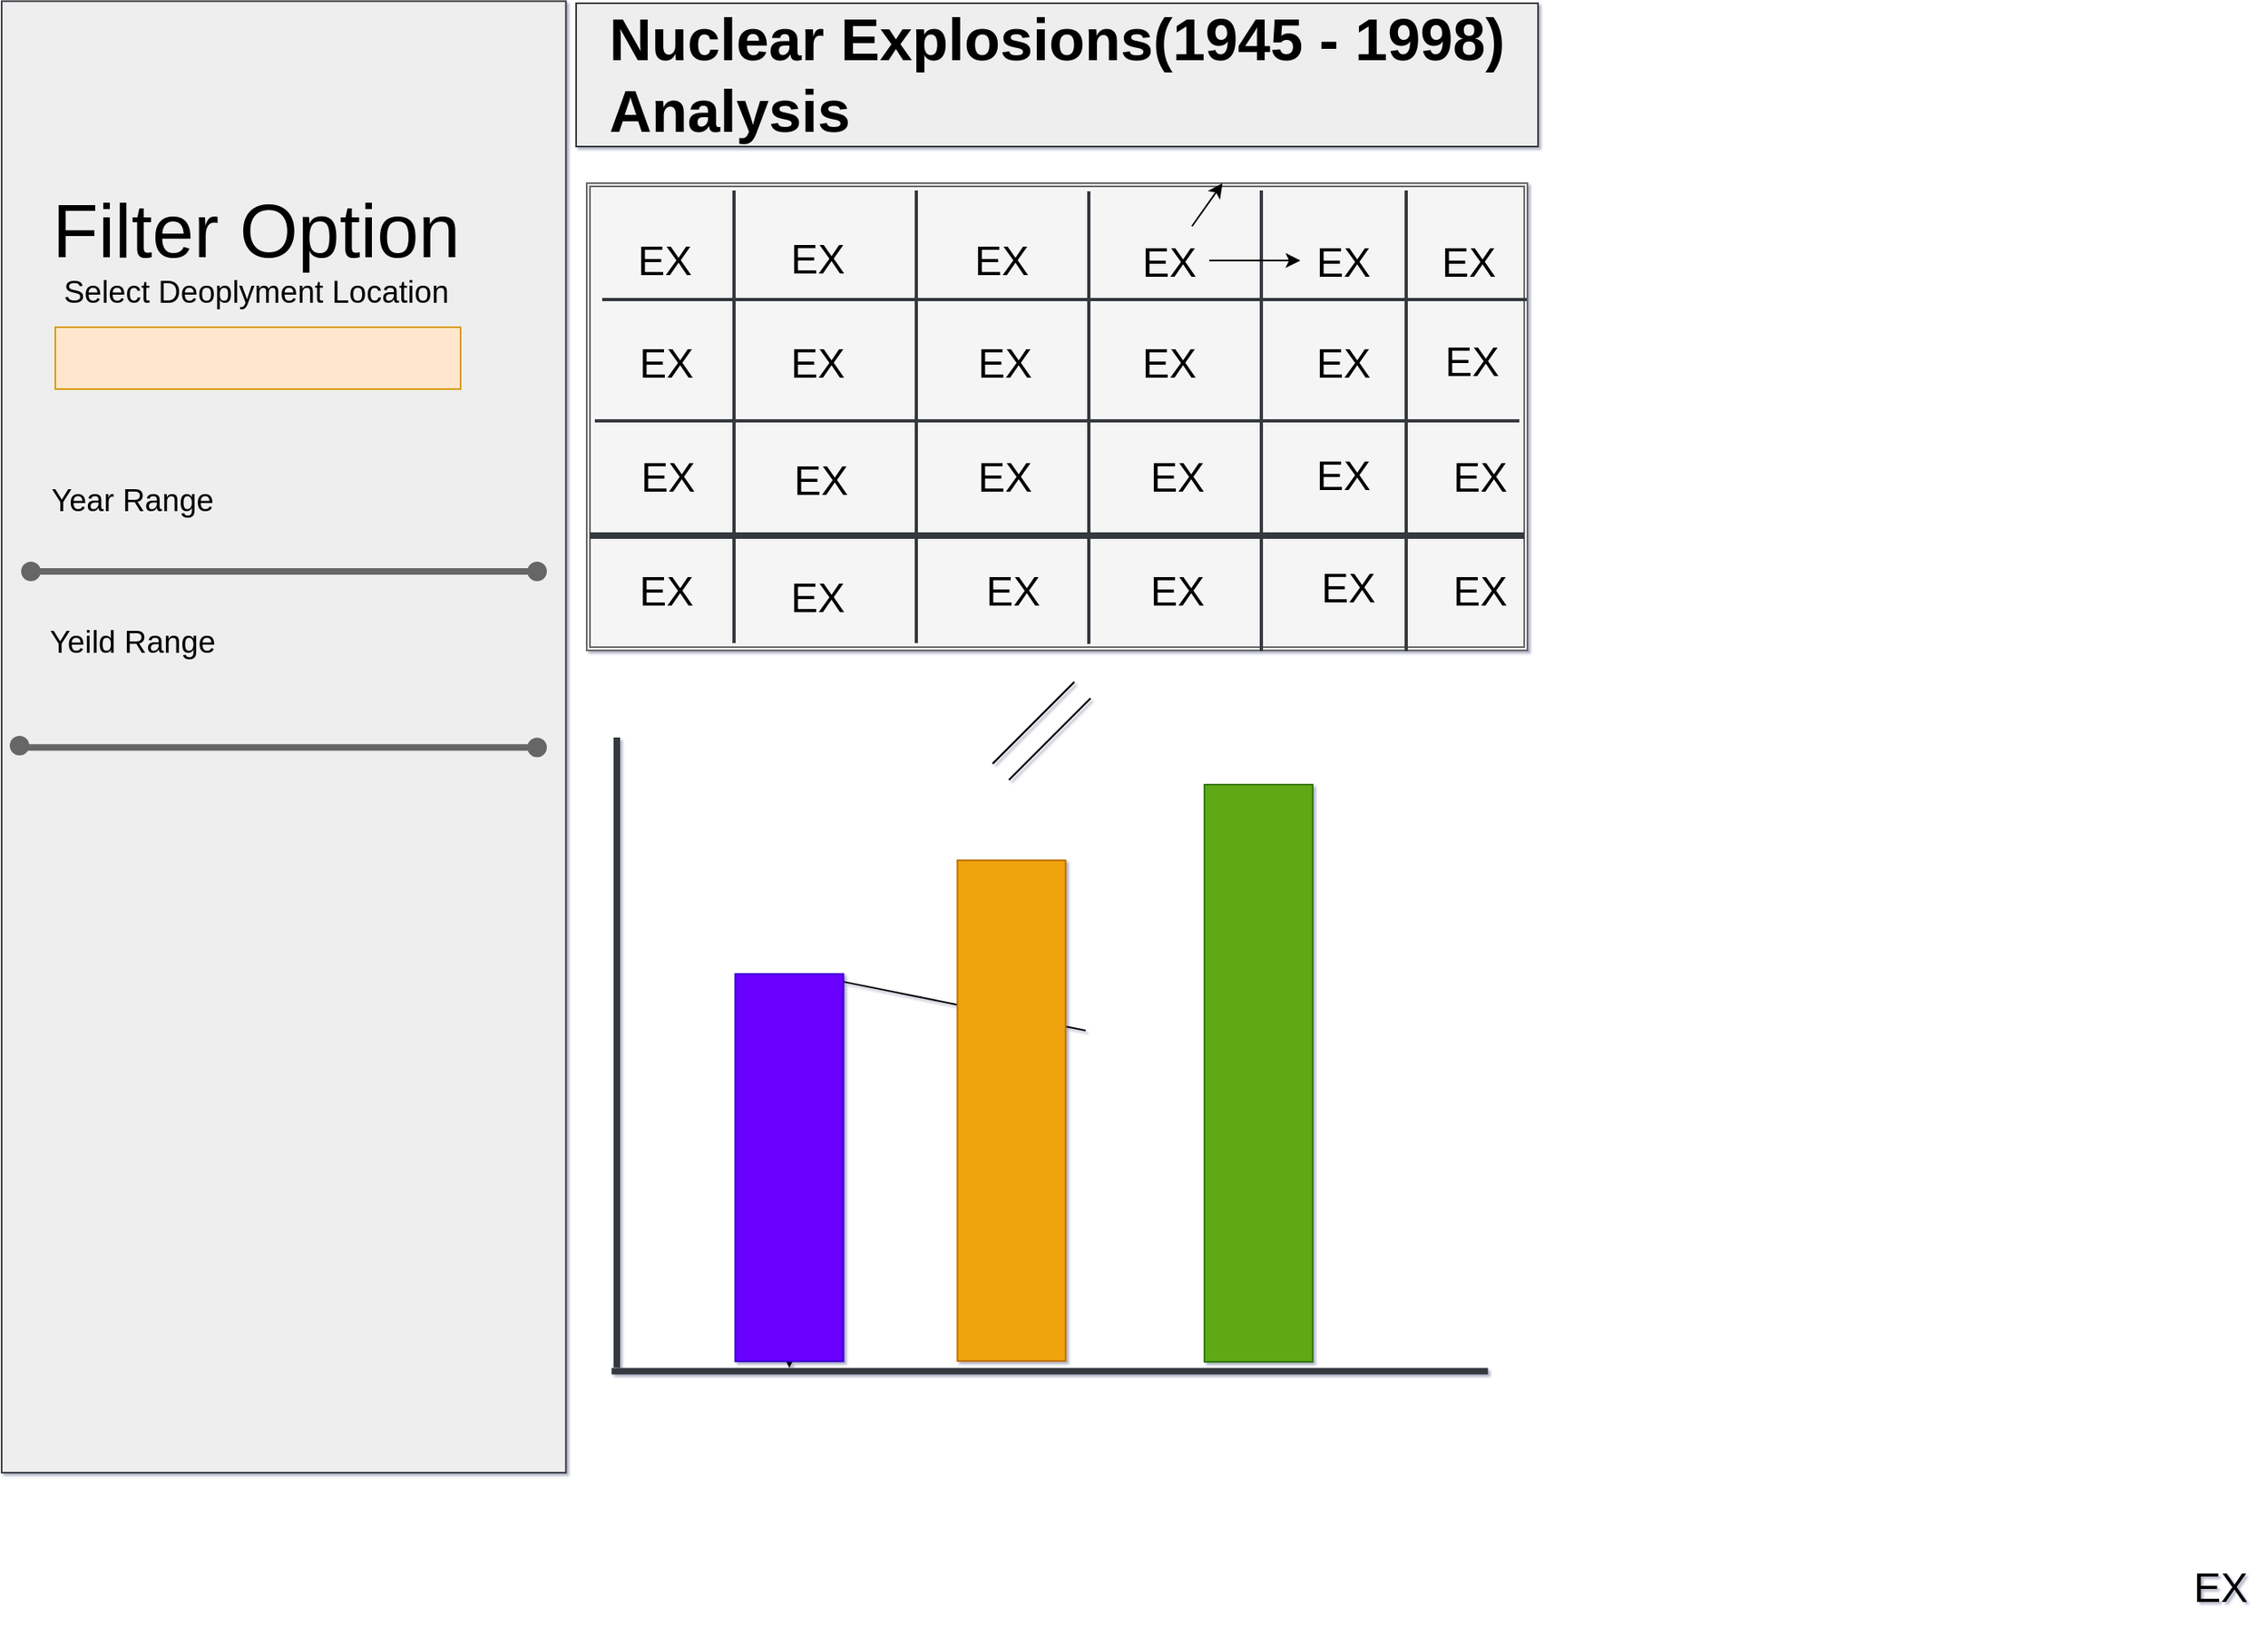 <mxfile>
    <diagram id="cPt0Zd0QXZBpOCjW044m" name="Page-1">
        <mxGraphModel dx="1903" dy="1800" grid="0" gridSize="10" guides="1" tooltips="1" connect="1" arrows="1" fold="1" page="1" pageScale="1" pageWidth="827" pageHeight="1169" background="#ffffff" math="0" shadow="1">
            <root>
                <mxCell id="0"/>
                <mxCell id="1" parent="0"/>
                <mxCell id="2" value="" style="rounded=0;whiteSpace=wrap;html=1;fillColor=#eeeeee;strokeColor=#36393d;rotation=90;fontColor=#FFFFFF;" parent="1" vertex="1">
                    <mxGeometry x="-419.55" y="277.31" width="903.87" height="346.69" as="geometry"/>
                </mxCell>
                <mxCell id="5" value="&lt;font color=&quot;#000000&quot; style=&quot;font-size: 36px;&quot;&gt;Nuclear Explosions(1945 - 1998)&lt;br style=&quot;font-size: 36px;&quot;&gt;&lt;div style=&quot;text-align: left; font-size: 36px;&quot;&gt;&lt;span style=&quot;background-color: initial; font-size: 36px;&quot;&gt;Analysis&lt;/span&gt;&lt;/div&gt;&lt;/font&gt;" style="whiteSpace=wrap;html=1;fillColor=#eeeeee;strokeColor=#36393d;fontSize=36;fontStyle=1" parent="1" vertex="1">
                    <mxGeometry x="212" width="591" height="88" as="geometry"/>
                </mxCell>
                <mxCell id="18" value="" style="shape=ext;double=1;rounded=0;whiteSpace=wrap;html=1;fontSize=25;fillColor=#f5f5f5;fontColor=#333333;strokeColor=#666666;" parent="1" vertex="1">
                    <mxGeometry x="218.5" y="110.5" width="578" height="287" as="geometry"/>
                </mxCell>
                <mxCell id="21" value="" style="endArrow=none;html=1;fontSize=25;" parent="1" edge="1">
                    <mxGeometry width="50" height="50" relative="1" as="geometry">
                        <mxPoint x="468" y="467" as="sourcePoint"/>
                        <mxPoint x="518" y="417" as="targetPoint"/>
                    </mxGeometry>
                </mxCell>
                <mxCell id="22" value="" style="endArrow=none;html=1;fontSize=25;" parent="1" edge="1">
                    <mxGeometry width="50" height="50" relative="1" as="geometry">
                        <mxPoint x="468" y="467" as="sourcePoint"/>
                        <mxPoint x="518" y="417" as="targetPoint"/>
                    </mxGeometry>
                </mxCell>
                <mxCell id="38" value="" style="endArrow=none;html=1;fontSize=25;" parent="1" edge="1">
                    <mxGeometry width="50" height="50" relative="1" as="geometry">
                        <mxPoint x="468" y="467" as="sourcePoint"/>
                        <mxPoint x="518" y="417" as="targetPoint"/>
                    </mxGeometry>
                </mxCell>
                <mxCell id="40" value="" style="line;strokeWidth=2;direction=south;html=1;fontSize=25;fillColor=#eeeeee;strokeColor=#36393d;" parent="1" vertex="1">
                    <mxGeometry x="304" y="115" width="10" height="278" as="geometry"/>
                </mxCell>
                <mxCell id="41" value="" style="line;strokeWidth=2;direction=south;html=1;fontSize=25;fillColor=#eeeeee;strokeColor=#36393d;" parent="1" vertex="1">
                    <mxGeometry x="416" y="115" width="10" height="278" as="geometry"/>
                </mxCell>
                <mxCell id="42" value="" style="line;strokeWidth=2;direction=south;html=1;fontSize=25;fillColor=#eeeeee;strokeColor=#36393d;" parent="1" vertex="1">
                    <mxGeometry x="522" y="115.5" width="10" height="278" as="geometry"/>
                </mxCell>
                <mxCell id="43" value="" style="line;strokeWidth=2;direction=south;html=1;fontSize=25;fillColor=#eeeeee;strokeColor=#36393d;" parent="1" vertex="1">
                    <mxGeometry x="628" y="115" width="10" height="283" as="geometry"/>
                </mxCell>
                <mxCell id="44" value="" style="line;strokeWidth=2;direction=south;html=1;fontSize=25;fillColor=#eeeeee;strokeColor=#36393d;" parent="1" vertex="1">
                    <mxGeometry x="717" y="115" width="10" height="283" as="geometry"/>
                </mxCell>
                <mxCell id="45" value="" style="line;strokeWidth=2;direction=south;html=1;fontSize=25;fillColor=#eeeeee;strokeColor=#36393d;rotation=90;" parent="1" vertex="1">
                    <mxGeometry x="507" y="-102" width="10" height="568" as="geometry"/>
                </mxCell>
                <mxCell id="47" value="EX" style="text;html=1;align=center;verticalAlign=middle;resizable=0;points=[];autosize=1;strokeColor=none;fillColor=none;fontSize=25;fontColor=#000000;" parent="1" vertex="1">
                    <mxGeometry x="240" y="136" width="51" height="42" as="geometry"/>
                </mxCell>
                <mxCell id="48" value="EX" style="text;html=1;align=center;verticalAlign=middle;resizable=0;points=[];autosize=1;strokeColor=none;fillColor=none;fontSize=25;fontColor=#000000;" parent="1" vertex="1">
                    <mxGeometry x="334" y="135" width="51" height="42" as="geometry"/>
                </mxCell>
                <mxCell id="49" value="EX" style="text;html=1;align=center;verticalAlign=middle;resizable=0;points=[];autosize=1;strokeColor=none;fillColor=none;fontSize=25;fontColor=#000000;" parent="1" vertex="1">
                    <mxGeometry x="447" y="136" width="51" height="42" as="geometry"/>
                </mxCell>
                <mxCell id="53" value="" style="edgeStyle=none;html=1;fontSize=25;fontColor=#000000;" parent="1" source="50" target="51" edge="1">
                    <mxGeometry relative="1" as="geometry"/>
                </mxCell>
                <mxCell id="55" style="edgeStyle=none;html=1;fontSize=25;fontColor=#000000;" parent="1" source="50" target="18" edge="1">
                    <mxGeometry relative="1" as="geometry"/>
                </mxCell>
                <mxCell id="50" value="EX" style="text;html=1;align=center;verticalAlign=middle;resizable=0;points=[];autosize=1;strokeColor=none;fillColor=none;fontSize=25;fontColor=#000000;" parent="1" vertex="1">
                    <mxGeometry x="550" y="137" width="51" height="42" as="geometry"/>
                </mxCell>
                <mxCell id="51" value="EX" style="text;html=1;align=center;verticalAlign=middle;resizable=0;points=[];autosize=1;strokeColor=none;fillColor=none;fontSize=25;fontColor=#000000;" parent="1" vertex="1">
                    <mxGeometry x="657" y="137" width="51" height="42" as="geometry"/>
                </mxCell>
                <mxCell id="52" value="EX" style="text;html=1;align=center;verticalAlign=middle;resizable=0;points=[];autosize=1;strokeColor=none;fillColor=none;fontSize=25;fontColor=#000000;" parent="1" vertex="1">
                    <mxGeometry x="734" y="137" width="51" height="42" as="geometry"/>
                </mxCell>
                <mxCell id="54" value="&lt;span style=&quot;color: rgba(0, 0, 0, 0); font-family: monospace; font-size: 0px; text-align: start; background-color: rgb(42, 37, 47);&quot;&gt;%3CmxGraphModel%3E%3Croot%3E%3CmxCell%20id%3D%220%22%2F%3E%3CmxCell%20id%3D%221%22%20parent%3D%220%22%2F%3E%3CmxCell%20id%3D%222%22%20value%3D%22%22%20style%3D%22line%3BstrokeWidth%3D2%3Bdirection%3Dsouth%3Bhtml%3D1%3BfontSize%3D25%3BfillColor%3D%23eeeeee%3BstrokeColor%3D%2336393d%3Brotation%3D90%3B%22%20vertex%3D%221%22%20parent%3D%221%22%3E%3CmxGeometry%20x%3D%22507%22%20y%3D%22-102%22%20width%3D%2210%22%20height%3D%22568%22%20as%3D%22geometry%22%2F%3E%3C%2FmxCell%3E%3C%2Froot%3E%3C%2FmxGraphModel%3E&lt;/span&gt;" style="line;strokeWidth=2;direction=south;html=1;fontSize=25;fillColor=#eeeeee;strokeColor=#36393d;rotation=90;" parent="1" vertex="1">
                    <mxGeometry x="436" y="-27.5" width="143" height="568" as="geometry"/>
                </mxCell>
                <mxCell id="56" value="" style="line;strokeWidth=4;direction=south;html=1;perimeter=backbonePerimeter;points=[];outlineConnect=0;labelBackgroundColor=#FFCCE6;fontSize=25;fillColor=#eeeeee;strokeColor=#36393d;rotation=90;" parent="1" vertex="1">
                    <mxGeometry x="502.5" y="40" width="10" height="574" as="geometry"/>
                </mxCell>
                <mxCell id="57" value="EX" style="text;html=1;align=center;verticalAlign=middle;resizable=0;points=[];autosize=1;strokeColor=none;fillColor=none;fontSize=25;fontColor=#000000;" parent="1" vertex="1">
                    <mxGeometry x="241" y="199" width="51" height="42" as="geometry"/>
                </mxCell>
                <mxCell id="58" value="EX" style="text;html=1;align=center;verticalAlign=middle;resizable=0;points=[];autosize=1;strokeColor=none;fillColor=none;fontSize=25;fontColor=#000000;" parent="1" vertex="1">
                    <mxGeometry x="242" y="269" width="51" height="42" as="geometry"/>
                </mxCell>
                <mxCell id="59" value="EX" style="text;html=1;align=center;verticalAlign=middle;resizable=0;points=[];autosize=1;strokeColor=none;fillColor=none;fontSize=25;fontColor=#000000;" parent="1" vertex="1">
                    <mxGeometry x="241" y="339" width="51" height="42" as="geometry"/>
                </mxCell>
                <mxCell id="60" value="EX" style="text;html=1;align=center;verticalAlign=middle;resizable=0;points=[];autosize=1;strokeColor=none;fillColor=none;fontSize=25;fontColor=#000000;" parent="1" vertex="1">
                    <mxGeometry x="334" y="199" width="51" height="42" as="geometry"/>
                </mxCell>
                <mxCell id="61" value="EX" style="text;html=1;align=center;verticalAlign=middle;resizable=0;points=[];autosize=1;strokeColor=none;fillColor=none;fontSize=25;fontColor=#000000;" parent="1" vertex="1">
                    <mxGeometry x="449" y="199" width="51" height="42" as="geometry"/>
                </mxCell>
                <mxCell id="62" value="EX" style="text;html=1;align=center;verticalAlign=middle;resizable=0;points=[];autosize=1;strokeColor=none;fillColor=none;fontSize=25;fontColor=#000000;" parent="1" vertex="1">
                    <mxGeometry x="550" y="199" width="51" height="42" as="geometry"/>
                </mxCell>
                <mxCell id="63" value="EX" style="text;html=1;align=center;verticalAlign=middle;resizable=0;points=[];autosize=1;strokeColor=none;fillColor=none;fontSize=25;fontColor=#000000;" parent="1" vertex="1">
                    <mxGeometry x="657" y="199" width="51" height="42" as="geometry"/>
                </mxCell>
                <mxCell id="64" value="EX" style="text;html=1;align=center;verticalAlign=middle;resizable=0;points=[];autosize=1;strokeColor=none;fillColor=none;fontSize=25;fontColor=#000000;" parent="1" vertex="1">
                    <mxGeometry x="736" y="198" width="51" height="42" as="geometry"/>
                </mxCell>
                <mxCell id="65" value="" style="endArrow=none;html=1;fontSize=25;" parent="1" edge="1">
                    <mxGeometry width="50" height="50" relative="1" as="geometry">
                        <mxPoint x="478" y="477" as="sourcePoint"/>
                        <mxPoint x="528" y="427" as="targetPoint"/>
                    </mxGeometry>
                </mxCell>
                <mxCell id="66" value="" style="endArrow=none;html=1;fontSize=25;" parent="1" edge="1">
                    <mxGeometry width="50" height="50" relative="1" as="geometry">
                        <mxPoint x="478" y="477" as="sourcePoint"/>
                        <mxPoint x="528" y="427" as="targetPoint"/>
                    </mxGeometry>
                </mxCell>
                <mxCell id="68" value="EX" style="text;html=1;align=center;verticalAlign=middle;resizable=0;points=[];autosize=1;strokeColor=none;fillColor=none;fontSize=25;fontColor=#000000;" parent="1" vertex="1">
                    <mxGeometry x="1196" y="951" width="51" height="42" as="geometry"/>
                </mxCell>
                <mxCell id="69" value="EX" style="text;html=1;align=center;verticalAlign=middle;resizable=0;points=[];autosize=1;strokeColor=none;fillColor=none;fontSize=25;fontColor=#000000;" parent="1" vertex="1">
                    <mxGeometry x="449" y="269" width="51" height="42" as="geometry"/>
                </mxCell>
                <mxCell id="70" value="EX" style="text;html=1;align=center;verticalAlign=middle;resizable=0;points=[];autosize=1;strokeColor=none;fillColor=none;fontSize=25;fontColor=#000000;" parent="1" vertex="1">
                    <mxGeometry x="555" y="269" width="51" height="42" as="geometry"/>
                </mxCell>
                <mxCell id="71" value="EX" style="text;html=1;align=center;verticalAlign=middle;resizable=0;points=[];autosize=1;strokeColor=none;fillColor=none;fontSize=25;fontColor=#000000;" parent="1" vertex="1">
                    <mxGeometry x="657" y="268" width="51" height="42" as="geometry"/>
                </mxCell>
                <mxCell id="72" value="EX" style="text;html=1;align=center;verticalAlign=middle;resizable=0;points=[];autosize=1;strokeColor=none;fillColor=none;fontSize=25;fontColor=#000000;" parent="1" vertex="1">
                    <mxGeometry x="741" y="269" width="51" height="42" as="geometry"/>
                </mxCell>
                <mxCell id="74" value="EX" style="text;html=1;align=center;verticalAlign=middle;resizable=0;points=[];autosize=1;strokeColor=none;fillColor=none;fontSize=25;fontColor=#000000;" parent="1" vertex="1">
                    <mxGeometry x="336" y="271" width="51" height="42" as="geometry"/>
                </mxCell>
                <mxCell id="75" value="EX" style="text;html=1;align=center;verticalAlign=middle;resizable=0;points=[];autosize=1;strokeColor=none;fillColor=none;fontSize=25;fontColor=#000000;" parent="1" vertex="1">
                    <mxGeometry x="660" y="337" width="51" height="42" as="geometry"/>
                </mxCell>
                <mxCell id="76" value="EX" style="text;html=1;align=center;verticalAlign=middle;resizable=0;points=[];autosize=1;strokeColor=none;fillColor=none;fontSize=25;fontColor=#000000;" parent="1" vertex="1">
                    <mxGeometry x="555" y="339" width="51" height="42" as="geometry"/>
                </mxCell>
                <mxCell id="77" value="EX" style="text;html=1;align=center;verticalAlign=middle;resizable=0;points=[];autosize=1;strokeColor=none;fillColor=none;fontSize=25;fontColor=#000000;" parent="1" vertex="1">
                    <mxGeometry x="454" y="339" width="51" height="42" as="geometry"/>
                </mxCell>
                <mxCell id="78" value="EX" style="text;html=1;align=center;verticalAlign=middle;resizable=0;points=[];autosize=1;strokeColor=none;fillColor=none;fontSize=25;fontColor=#000000;" parent="1" vertex="1">
                    <mxGeometry x="334" y="343" width="51" height="42" as="geometry"/>
                </mxCell>
                <mxCell id="79" value="EX" style="text;html=1;align=center;verticalAlign=middle;resizable=0;points=[];autosize=1;strokeColor=none;fillColor=none;fontSize=25;fontColor=#000000;" parent="1" vertex="1">
                    <mxGeometry x="741" y="339" width="51" height="42" as="geometry"/>
                </mxCell>
                <mxCell id="81" value="" style="line;strokeWidth=4;direction=south;html=1;perimeter=backbonePerimeter;points=[];outlineConnect=0;labelBackgroundColor=#FFCCE6;fontSize=25;fillColor=#eeeeee;strokeColor=#36393d;" parent="1" vertex="1">
                    <mxGeometry x="232" y="451" width="10" height="387" as="geometry"/>
                </mxCell>
                <mxCell id="82" value="" style="line;strokeWidth=4;direction=south;html=1;perimeter=backbonePerimeter;points=[];outlineConnect=0;labelBackgroundColor=#FFCCE6;fontSize=25;fillColor=#eeeeee;strokeColor=#36393d;rotation=90;" parent="1" vertex="1">
                    <mxGeometry x="498" y="571" width="10" height="538.5" as="geometry"/>
                </mxCell>
                <mxCell id="86" value="" style="endArrow=none;html=1;fontSize=25;" parent="1" edge="1">
                    <mxGeometry width="50" height="50" relative="1" as="geometry">
                        <mxPoint x="525" y="631" as="sourcePoint"/>
                        <mxPoint x="358.25" y="597.432" as="targetPoint"/>
                    </mxGeometry>
                </mxCell>
                <mxCell id="105" value="" style="edgeStyle=none;html=1;fontSize=25;fontColor=#000000;" parent="1" source="97" target="82" edge="1">
                    <mxGeometry relative="1" as="geometry"/>
                </mxCell>
                <mxCell id="97" value="" style="rounded=0;whiteSpace=wrap;html=1;labelBackgroundColor=#FFCCE6;fontSize=25;rotation=90;fillColor=#6a00ff;strokeColor=#3700CC;fontColor=#ffffff;" parent="1" vertex="1">
                    <mxGeometry x="224" y="682" width="238" height="66.5" as="geometry"/>
                </mxCell>
                <mxCell id="98" value="" style="rounded=0;whiteSpace=wrap;html=1;labelBackgroundColor=#FFCCE6;fontSize=25;rotation=90;fillColor=#f0a30a;strokeColor=#BD7000;fontColor=#000000;" parent="1" vertex="1">
                    <mxGeometry x="325.72" y="647" width="307.57" height="66.5" as="geometry"/>
                </mxCell>
                <mxCell id="99" value="" style="rounded=0;whiteSpace=wrap;html=1;labelBackgroundColor=#FFCCE6;fontSize=25;rotation=90;fillColor=#60a917;strokeColor=#2D7600;fontColor=#ffffff;" parent="1" vertex="1">
                    <mxGeometry x="454" y="624" width="354.57" height="66.5" as="geometry"/>
                </mxCell>
                <mxCell id="107" value="Filter Option" style="text;html=1;align=center;verticalAlign=middle;resizable=0;points=[];autosize=1;strokeColor=none;fillColor=none;fontSize=46;fontColor=#000000;" parent="1" vertex="1">
                    <mxGeometry x="-120" y="106" width="269" height="67" as="geometry"/>
                </mxCell>
                <mxCell id="109" value="Select Deoplyment Location" style="text;html=1;align=center;verticalAlign=middle;resizable=0;points=[];autosize=1;strokeColor=none;fillColor=none;fontSize=19;fontColor=#000000;" parent="1" vertex="1">
                    <mxGeometry x="-113" y="160" width="255" height="35" as="geometry"/>
                </mxCell>
                <mxCell id="110" value="" style="rounded=0;whiteSpace=wrap;html=1;labelBackgroundColor=#000000;fontSize=19;fillColor=#ffe6cc;strokeColor=#d79b00;" parent="1" vertex="1">
                    <mxGeometry x="-108" y="199" width="249" height="38" as="geometry"/>
                </mxCell>
                <mxCell id="114" value="" style="line;strokeWidth=4;direction=south;html=1;perimeter=backbonePerimeter;points=[];outlineConnect=0;labelBackgroundColor=#000000;fontSize=19;fontColor=#333333;fillColor=#f5f5f5;strokeColor=#666666;rotation=-90;" parent="1" vertex="1">
                    <mxGeometry x="27.38" y="192.12" width="10" height="313.75" as="geometry"/>
                </mxCell>
                <mxCell id="115" value="" style="shape=waypoint;sketch=0;fillStyle=solid;size=6;pointerEvents=1;points=[];fillColor=#f5f5f5;resizable=0;rotatable=0;perimeter=centerPerimeter;snapToPoint=1;labelBackgroundColor=#000000;fontSize=21;fontColor=#333333;strokeColor=#666666;strokeWidth=4;perimeterSpacing=1;" parent="1" vertex="1">
                    <mxGeometry x="178" y="339" width="20" height="20" as="geometry"/>
                </mxCell>
                <mxCell id="117" value="" style="shape=waypoint;sketch=0;fillStyle=solid;size=6;pointerEvents=1;points=[];fillColor=#f5f5f5;resizable=0;rotatable=0;perimeter=centerPerimeter;snapToPoint=1;labelBackgroundColor=#000000;fontSize=21;fontColor=#333333;strokeColor=#666666;strokeWidth=4;perimeterSpacing=1;" parent="1" vertex="1">
                    <mxGeometry x="-133" y="338.99" width="20" height="20" as="geometry"/>
                </mxCell>
                <mxCell id="118" value="Year Range" style="text;html=1;align=center;verticalAlign=middle;resizable=0;points=[];autosize=1;strokeColor=none;fillColor=none;fontSize=19;fontColor=#000000;" parent="1" vertex="1">
                    <mxGeometry x="-120" y="288" width="118" height="35" as="geometry"/>
                </mxCell>
                <mxCell id="119" value="Yeild Range" style="text;html=1;align=center;verticalAlign=middle;resizable=0;points=[];autosize=1;strokeColor=none;fillColor=none;fontSize=19;fontColor=#000000;" parent="1" vertex="1">
                    <mxGeometry x="-121" y="375" width="120" height="35" as="geometry"/>
                </mxCell>
                <mxCell id="120" value="" style="line;strokeWidth=4;direction=south;html=1;perimeter=backbonePerimeter;points=[];outlineConnect=0;labelBackgroundColor=#000000;fontSize=19;fontColor=#333333;fillColor=#f5f5f5;strokeColor=#666666;rotation=-90;" parent="1" vertex="1">
                    <mxGeometry x="24.0" y="300.25" width="10" height="313.75" as="geometry"/>
                </mxCell>
                <mxCell id="121" value="" style="shape=waypoint;sketch=0;fillStyle=solid;size=6;pointerEvents=1;points=[];fillColor=#f5f5f5;resizable=0;rotatable=0;perimeter=centerPerimeter;snapToPoint=1;labelBackgroundColor=#000000;fontSize=21;fontColor=#333333;strokeColor=#666666;strokeWidth=4;perimeterSpacing=1;" parent="1" vertex="1">
                    <mxGeometry x="-140" y="446" width="20" height="20" as="geometry"/>
                </mxCell>
                <mxCell id="122" value="" style="shape=waypoint;sketch=0;fillStyle=solid;size=6;pointerEvents=1;points=[];fillColor=#f5f5f5;resizable=0;rotatable=0;perimeter=centerPerimeter;snapToPoint=1;labelBackgroundColor=#000000;fontSize=21;fontColor=#333333;strokeColor=#666666;strokeWidth=4;perimeterSpacing=1;" parent="1" vertex="1">
                    <mxGeometry x="178" y="447.12" width="20" height="20" as="geometry"/>
                </mxCell>
            </root>
        </mxGraphModel>
    </diagram>
</mxfile>